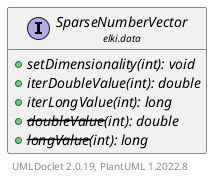 @startuml
    remove .*\.(Instance|Par|Parameterizer|Factory)$
    set namespaceSeparator none
    hide empty fields
    hide empty methods

    interface "<size:14>SparseNumberVector.Factory\n<size:10>elki.data" as elki.data.SparseNumberVector.Factory<V extends SparseNumberVector> [[SparseNumberVector.Factory.html]] {
        {abstract} +newNumberVector(Int2DoubleOpenHashMap, int): V extends SparseNumberVector
    }

    interface "<size:14>NumberVector.Factory\n<size:10>elki.data" as elki.data.NumberVector.Factory<V extends SparseNumberVector> [[NumberVector.Factory.html]] {
        {abstract} +newNumberVector(A, NumberArrayAdapter<?, ? super A>): V extends SparseNumberVector
    }
    interface "<size:14>SparseNumberVector\n<size:10>elki.data" as elki.data.SparseNumberVector [[SparseNumberVector.html]] {
        {abstract} +setDimensionality(int): void
        {abstract} +iterDoubleValue(int): double
        {abstract} +iterLongValue(int): long
        {abstract} +--doubleValue--(int): double
        {abstract} +--longValue--(int): long
    }

    elki.data.NumberVector.Factory <|-- elki.data.SparseNumberVector.Factory
    elki.data.SparseNumberVector +-- elki.data.SparseNumberVector.Factory

    center footer UMLDoclet 2.0.19, PlantUML 1.2022.8
@enduml
